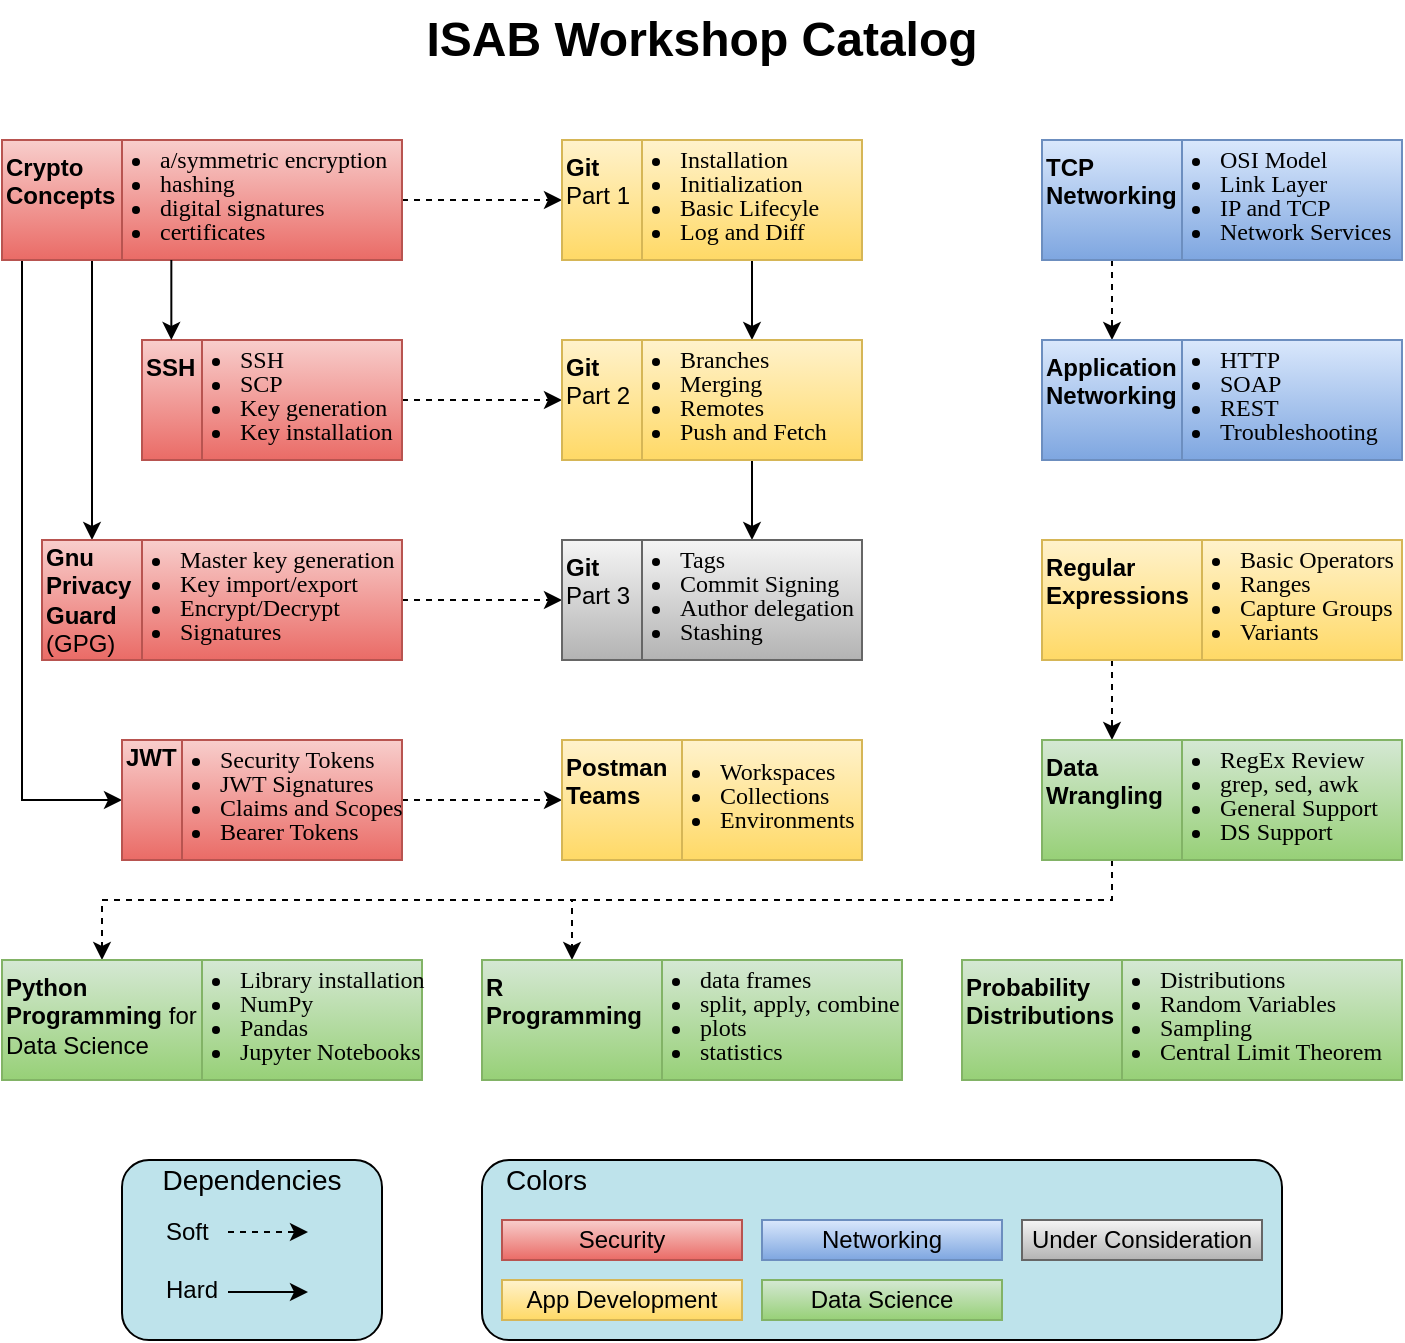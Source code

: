 <mxfile version="16.0.2" type="device"><diagram id="ANAPARl4as-7jUp-9t9A" name="Page-1"><mxGraphModel dx="1092" dy="1012" grid="1" gridSize="10" guides="1" tooltips="1" connect="1" arrows="1" fold="1" page="1" pageScale="1" pageWidth="1100" pageHeight="850" math="0" shadow="0"><root><mxCell id="0"/><mxCell id="1" parent="0"/><mxCell id="cxRTPd1iFTTLIekgOlT3-57" value="" style="rounded=1;whiteSpace=wrap;html=1;align=center;fillColor=#BEE3EB;" parent="1" vertex="1"><mxGeometry x="280" y="630" width="130" height="90" as="geometry"/></mxCell><mxCell id="cxRTPd1iFTTLIekgOlT3-56" value="" style="rounded=1;whiteSpace=wrap;html=1;align=center;fillColor=#BEE3EB;" parent="1" vertex="1"><mxGeometry x="460" y="630" width="400" height="90" as="geometry"/></mxCell><mxCell id="cxRTPd1iFTTLIekgOlT3-15" style="edgeStyle=orthogonalEdgeStyle;rounded=0;orthogonalLoop=1;jettySize=auto;html=1;entryX=0;entryY=0.5;entryDx=0;entryDy=0;dashed=1;" parent="1" source="cxRTPd1iFTTLIekgOlT3-1" target="cxRTPd1iFTTLIekgOlT3-8" edge="1"><mxGeometry relative="1" as="geometry"/></mxCell><mxCell id="cxRTPd1iFTTLIekgOlT3-1" value="&lt;ul style=&quot;line-height: 100%&quot;&gt;&lt;li&gt;&lt;span style=&quot;font-family: &amp;#34;garamond&amp;#34;&quot;&gt;a/symmetric encryption&lt;/span&gt;&lt;/li&gt;&lt;li&gt;&lt;span style=&quot;font-family: &amp;#34;garamond&amp;#34;&quot;&gt;hashing&lt;/span&gt;&lt;/li&gt;&lt;li&gt;&lt;span style=&quot;font-family: &amp;#34;garamond&amp;#34;&quot;&gt;digital signatures&lt;/span&gt;&lt;/li&gt;&lt;li&gt;&lt;span style=&quot;font-family: &amp;#34;garamond&amp;#34;&quot;&gt;certificates&lt;/span&gt;&lt;/li&gt;&lt;/ul&gt;" style="rounded=0;whiteSpace=wrap;html=1;align=left;verticalAlign=middle;labelPosition=center;verticalLabelPosition=middle;textDirection=ltr;spacingTop=-7;spacing=0;spacingLeft=-21;gradientColor=#ea6b66;fillColor=#f8cecc;strokeColor=#b85450;" parent="1" vertex="1"><mxGeometry x="280" y="120" width="140" height="60" as="geometry"/></mxCell><mxCell id="cxRTPd1iFTTLIekgOlT3-18" style="edgeStyle=orthogonalEdgeStyle;rounded=0;orthogonalLoop=1;jettySize=auto;html=1;entryX=0.5;entryY=0;entryDx=0;entryDy=0;" parent="1" source="cxRTPd1iFTTLIekgOlT3-2" target="cxRTPd1iFTTLIekgOlT3-6" edge="1"><mxGeometry relative="1" as="geometry"><Array as="points"><mxPoint x="265" y="210"/><mxPoint x="265" y="210"/></Array></mxGeometry></mxCell><mxCell id="cxRTPd1iFTTLIekgOlT3-23" style="edgeStyle=orthogonalEdgeStyle;rounded=0;orthogonalLoop=1;jettySize=auto;html=1;entryX=0;entryY=0.5;entryDx=0;entryDy=0;" parent="1" source="cxRTPd1iFTTLIekgOlT3-2" target="cxRTPd1iFTTLIekgOlT3-22" edge="1"><mxGeometry relative="1" as="geometry"><Array as="points"><mxPoint x="230" y="450"/></Array></mxGeometry></mxCell><mxCell id="cxRTPd1iFTTLIekgOlT3-2" value="&lt;b&gt;Crypto Concepts&lt;/b&gt;" style="rounded=0;whiteSpace=wrap;html=1;align=left;verticalAlign=top;gradientColor=#ea6b66;fillColor=#f8cecc;strokeColor=#b85450;" parent="1" vertex="1"><mxGeometry x="220" y="120" width="60" height="60" as="geometry"/></mxCell><mxCell id="cxRTPd1iFTTLIekgOlT3-16" style="edgeStyle=orthogonalEdgeStyle;rounded=0;orthogonalLoop=1;jettySize=auto;html=1;entryX=0;entryY=0.5;entryDx=0;entryDy=0;dashed=1;" parent="1" source="cxRTPd1iFTTLIekgOlT3-3" target="cxRTPd1iFTTLIekgOlT3-10" edge="1"><mxGeometry relative="1" as="geometry"/></mxCell><mxCell id="cxRTPd1iFTTLIekgOlT3-3" value="&lt;ul style=&quot;line-height: 100%&quot;&gt;&lt;li&gt;&lt;font face=&quot;garamond&quot;&gt;SSH&lt;/font&gt;&lt;/li&gt;&lt;li&gt;&lt;font face=&quot;garamond&quot;&gt;SCP&lt;/font&gt;&lt;/li&gt;&lt;li&gt;&lt;font face=&quot;garamond&quot;&gt;Key generation&lt;/font&gt;&lt;/li&gt;&lt;li&gt;&lt;font face=&quot;garamond&quot;&gt;Key installation&lt;/font&gt;&lt;/li&gt;&lt;/ul&gt;" style="rounded=0;whiteSpace=wrap;html=1;align=left;verticalAlign=middle;labelPosition=center;verticalLabelPosition=middle;textDirection=ltr;spacingTop=-7;spacing=0;spacingLeft=-21;gradientColor=#ea6b66;fillColor=#f8cecc;strokeColor=#b85450;" parent="1" vertex="1"><mxGeometry x="320" y="220" width="100" height="60" as="geometry"/></mxCell><mxCell id="cxRTPd1iFTTLIekgOlT3-4" value="&lt;b&gt;SSH&lt;/b&gt;" style="rounded=0;whiteSpace=wrap;html=1;align=left;verticalAlign=top;gradientColor=#ea6b66;fillColor=#f8cecc;strokeColor=#b85450;" parent="1" vertex="1"><mxGeometry x="290" y="220" width="30" height="60" as="geometry"/></mxCell><mxCell id="cxRTPd1iFTTLIekgOlT3-20" style="edgeStyle=orthogonalEdgeStyle;rounded=0;orthogonalLoop=1;jettySize=auto;html=1;entryX=0;entryY=0.5;entryDx=0;entryDy=0;dashed=1;" parent="1" source="cxRTPd1iFTTLIekgOlT3-5" target="cxRTPd1iFTTLIekgOlT3-12" edge="1"><mxGeometry relative="1" as="geometry"/></mxCell><mxCell id="cxRTPd1iFTTLIekgOlT3-5" value="&lt;ul style=&quot;line-height: 100%&quot;&gt;&lt;li&gt;&lt;span style=&quot;font-family: &amp;#34;garamond&amp;#34;&quot;&gt;Master key generation&lt;/span&gt;&lt;br&gt;&lt;/li&gt;&lt;li&gt;&lt;font face=&quot;garamond&quot;&gt;Key import/export&lt;/font&gt;&lt;/li&gt;&lt;li&gt;&lt;font face=&quot;garamond&quot;&gt;Encrypt/Decrypt&lt;/font&gt;&lt;/li&gt;&lt;li&gt;&lt;font face=&quot;garamond&quot;&gt;Signatures&lt;/font&gt;&lt;/li&gt;&lt;/ul&gt;" style="rounded=0;whiteSpace=wrap;html=1;align=left;verticalAlign=middle;labelPosition=center;verticalLabelPosition=middle;textDirection=ltr;spacingTop=-7;spacing=0;spacingLeft=-21;gradientColor=#ea6b66;fillColor=#f8cecc;strokeColor=#b85450;" parent="1" vertex="1"><mxGeometry x="290" y="320" width="130" height="60" as="geometry"/></mxCell><mxCell id="cxRTPd1iFTTLIekgOlT3-6" value="&lt;b&gt;Gnu Privacy Guard&lt;/b&gt; (GPG)" style="rounded=0;whiteSpace=wrap;html=1;align=left;verticalAlign=top;spacingTop=-5;gradientColor=#ea6b66;fillColor=#f8cecc;strokeColor=#b85450;" parent="1" vertex="1"><mxGeometry x="240" y="320" width="50" height="60" as="geometry"/></mxCell><mxCell id="cxRTPd1iFTTLIekgOlT3-13" style="edgeStyle=orthogonalEdgeStyle;rounded=0;orthogonalLoop=1;jettySize=auto;html=1;entryX=0.5;entryY=0;entryDx=0;entryDy=0;" parent="1" source="cxRTPd1iFTTLIekgOlT3-7" target="cxRTPd1iFTTLIekgOlT3-9" edge="1"><mxGeometry relative="1" as="geometry"/></mxCell><mxCell id="cxRTPd1iFTTLIekgOlT3-7" value="&lt;ul style=&quot;line-height: 100%&quot;&gt;&lt;li&gt;&lt;font face=&quot;garamond&quot;&gt;Installation&lt;/font&gt;&lt;/li&gt;&lt;li&gt;&lt;font face=&quot;garamond&quot;&gt;Initialization&lt;/font&gt;&lt;/li&gt;&lt;li&gt;&lt;font face=&quot;garamond&quot;&gt;Basic Lifecyle&lt;/font&gt;&lt;/li&gt;&lt;li&gt;&lt;font face=&quot;garamond&quot;&gt;Log and Diff&lt;/font&gt;&lt;/li&gt;&lt;/ul&gt;" style="rounded=0;whiteSpace=wrap;html=1;align=left;verticalAlign=middle;labelPosition=center;verticalLabelPosition=middle;textDirection=ltr;spacingTop=-7;spacing=0;spacingLeft=-21;gradientColor=#ffd966;fillColor=#fff2cc;strokeColor=#d6b656;" parent="1" vertex="1"><mxGeometry x="540" y="120" width="110" height="60" as="geometry"/></mxCell><mxCell id="cxRTPd1iFTTLIekgOlT3-8" value="&lt;b&gt;Git&lt;/b&gt; Part 1" style="rounded=0;whiteSpace=wrap;html=1;align=left;verticalAlign=top;gradientColor=#ffd966;fillColor=#fff2cc;strokeColor=#d6b656;" parent="1" vertex="1"><mxGeometry x="500" y="120" width="40" height="60" as="geometry"/></mxCell><mxCell id="cxRTPd1iFTTLIekgOlT3-14" style="edgeStyle=orthogonalEdgeStyle;rounded=0;orthogonalLoop=1;jettySize=auto;html=1;" parent="1" source="cxRTPd1iFTTLIekgOlT3-9" target="cxRTPd1iFTTLIekgOlT3-11" edge="1"><mxGeometry relative="1" as="geometry"/></mxCell><mxCell id="cxRTPd1iFTTLIekgOlT3-9" value="&lt;ul style=&quot;line-height: 100%&quot;&gt;&lt;li&gt;&lt;font face=&quot;garamond&quot;&gt;Branches&lt;/font&gt;&lt;/li&gt;&lt;li&gt;&lt;font face=&quot;garamond&quot;&gt;Merging&lt;/font&gt;&lt;/li&gt;&lt;li&gt;&lt;font face=&quot;garamond&quot;&gt;Remotes&lt;/font&gt;&lt;/li&gt;&lt;li&gt;&lt;font face=&quot;garamond&quot;&gt;Push and Fetch&lt;/font&gt;&lt;/li&gt;&lt;/ul&gt;" style="rounded=0;whiteSpace=wrap;html=1;align=left;verticalAlign=middle;labelPosition=center;verticalLabelPosition=middle;textDirection=ltr;spacingTop=-7;spacing=0;spacingLeft=-21;gradientColor=#ffd966;fillColor=#fff2cc;strokeColor=#d6b656;" parent="1" vertex="1"><mxGeometry x="540" y="220" width="110" height="60" as="geometry"/></mxCell><mxCell id="cxRTPd1iFTTLIekgOlT3-10" value="&lt;b&gt;Git&lt;/b&gt; Part 2" style="rounded=0;whiteSpace=wrap;html=1;align=left;verticalAlign=top;gradientColor=#ffd966;fillColor=#fff2cc;strokeColor=#d6b656;" parent="1" vertex="1"><mxGeometry x="500" y="220" width="40" height="60" as="geometry"/></mxCell><mxCell id="cxRTPd1iFTTLIekgOlT3-11" value="&lt;ul style=&quot;line-height: 100%&quot;&gt;&lt;li&gt;&lt;font face=&quot;garamond&quot;&gt;Tags&lt;/font&gt;&lt;/li&gt;&lt;li&gt;&lt;font face=&quot;garamond&quot;&gt;Commit Signing&lt;/font&gt;&lt;/li&gt;&lt;li&gt;&lt;font face=&quot;garamond&quot;&gt;Author delegation&lt;/font&gt;&lt;/li&gt;&lt;li&gt;&lt;font face=&quot;garamond&quot;&gt;Stashing&lt;/font&gt;&lt;/li&gt;&lt;/ul&gt;" style="rounded=0;whiteSpace=wrap;html=1;align=left;verticalAlign=middle;labelPosition=center;verticalLabelPosition=middle;textDirection=ltr;spacingTop=-7;spacing=0;spacingLeft=-21;gradientColor=#b3b3b3;fillColor=#f5f5f5;strokeColor=#666666;" parent="1" vertex="1"><mxGeometry x="540" y="320" width="110" height="60" as="geometry"/></mxCell><mxCell id="cxRTPd1iFTTLIekgOlT3-12" value="&lt;b&gt;Git&lt;/b&gt; Part 3" style="rounded=0;whiteSpace=wrap;html=1;align=left;verticalAlign=top;gradientColor=#b3b3b3;fillColor=#f5f5f5;strokeColor=#666666;" parent="1" vertex="1"><mxGeometry x="500" y="320" width="40" height="60" as="geometry"/></mxCell><mxCell id="cxRTPd1iFTTLIekgOlT3-19" value="" style="endArrow=classic;html=1;" parent="1" edge="1"><mxGeometry width="50" height="50" relative="1" as="geometry"><mxPoint x="304.67" y="180" as="sourcePoint"/><mxPoint x="304.67" y="220" as="targetPoint"/></mxGeometry></mxCell><mxCell id="cxRTPd1iFTTLIekgOlT3-26" style="edgeStyle=orthogonalEdgeStyle;rounded=0;orthogonalLoop=1;jettySize=auto;html=1;dashed=1;" parent="1" source="cxRTPd1iFTTLIekgOlT3-21" target="cxRTPd1iFTTLIekgOlT3-25" edge="1"><mxGeometry relative="1" as="geometry"/></mxCell><mxCell id="cxRTPd1iFTTLIekgOlT3-21" value="&lt;ul style=&quot;line-height: 100%&quot;&gt;&lt;li&gt;&lt;font face=&quot;garamond&quot;&gt;Security Tokens&lt;/font&gt;&lt;/li&gt;&lt;li&gt;&lt;font face=&quot;garamond&quot;&gt;JWT Signatures&lt;/font&gt;&lt;/li&gt;&lt;li&gt;&lt;font face=&quot;garamond&quot;&gt;Claims and Scopes&lt;/font&gt;&lt;/li&gt;&lt;li&gt;&lt;font face=&quot;garamond&quot;&gt;Bearer Tokens&lt;/font&gt;&lt;/li&gt;&lt;/ul&gt;" style="rounded=0;whiteSpace=wrap;html=1;align=left;verticalAlign=middle;labelPosition=center;verticalLabelPosition=middle;textDirection=ltr;spacingTop=-7;spacing=0;spacingLeft=-21;gradientColor=#ea6b66;fillColor=#f8cecc;strokeColor=#b85450;" parent="1" vertex="1"><mxGeometry x="310" y="420" width="110" height="60" as="geometry"/></mxCell><mxCell id="cxRTPd1iFTTLIekgOlT3-22" value="&lt;b&gt;JWT&lt;/b&gt;" style="rounded=0;whiteSpace=wrap;html=1;align=left;verticalAlign=top;spacingTop=-5;gradientColor=#ea6b66;fillColor=#f8cecc;strokeColor=#b85450;" parent="1" vertex="1"><mxGeometry x="280" y="420" width="30" height="60" as="geometry"/></mxCell><mxCell id="cxRTPd1iFTTLIekgOlT3-24" value="&lt;ul style=&quot;line-height: 100%&quot;&gt;&lt;li&gt;&lt;font face=&quot;garamond&quot;&gt;Workspaces&lt;/font&gt;&lt;/li&gt;&lt;li&gt;&lt;font face=&quot;garamond&quot;&gt;Collections&lt;/font&gt;&lt;/li&gt;&lt;li&gt;&lt;font face=&quot;garamond&quot;&gt;Environments&lt;/font&gt;&lt;/li&gt;&lt;/ul&gt;" style="rounded=0;whiteSpace=wrap;html=1;align=left;verticalAlign=middle;labelPosition=center;verticalLabelPosition=middle;textDirection=ltr;spacingTop=-7;spacing=0;spacingLeft=-21;gradientColor=#ffd966;fillColor=#fff2cc;strokeColor=#d6b656;" parent="1" vertex="1"><mxGeometry x="560" y="420" width="90" height="60" as="geometry"/></mxCell><mxCell id="cxRTPd1iFTTLIekgOlT3-25" value="&lt;b&gt;Postman Teams&lt;/b&gt;" style="rounded=0;whiteSpace=wrap;html=1;align=left;verticalAlign=top;gradientColor=#ffd966;fillColor=#fff2cc;strokeColor=#d6b656;" parent="1" vertex="1"><mxGeometry x="500" y="420" width="60" height="60" as="geometry"/></mxCell><mxCell id="cxRTPd1iFTTLIekgOlT3-27" value="&lt;ul style=&quot;line-height: 100%&quot;&gt;&lt;li&gt;&lt;font face=&quot;garamond&quot;&gt;OSI Model&lt;/font&gt;&lt;/li&gt;&lt;li&gt;&lt;font face=&quot;garamond&quot;&gt;Link Layer&lt;/font&gt;&lt;/li&gt;&lt;li&gt;&lt;font face=&quot;garamond&quot;&gt;IP and TCP&lt;/font&gt;&lt;/li&gt;&lt;li&gt;&lt;font face=&quot;garamond&quot;&gt;Network Services&lt;/font&gt;&lt;/li&gt;&lt;/ul&gt;" style="rounded=0;whiteSpace=wrap;html=1;align=left;verticalAlign=middle;labelPosition=center;verticalLabelPosition=middle;textDirection=ltr;spacingTop=-7;spacing=0;spacingLeft=-21;gradientColor=#7ea6e0;fillColor=#dae8fc;strokeColor=#6c8ebf;" parent="1" vertex="1"><mxGeometry x="810" y="120" width="110" height="60" as="geometry"/></mxCell><mxCell id="cxRTPd1iFTTLIekgOlT3-31" style="edgeStyle=orthogonalEdgeStyle;rounded=0;orthogonalLoop=1;jettySize=auto;html=1;entryX=0.5;entryY=0;entryDx=0;entryDy=0;dashed=1;" parent="1" source="cxRTPd1iFTTLIekgOlT3-28" target="cxRTPd1iFTTLIekgOlT3-30" edge="1"><mxGeometry relative="1" as="geometry"/></mxCell><mxCell id="cxRTPd1iFTTLIekgOlT3-28" value="&lt;b&gt;TCP Networking&lt;/b&gt;" style="rounded=0;whiteSpace=wrap;html=1;align=left;verticalAlign=top;gradientColor=#7ea6e0;fillColor=#dae8fc;strokeColor=#6c8ebf;" parent="1" vertex="1"><mxGeometry x="740" y="120" width="70" height="60" as="geometry"/></mxCell><mxCell id="cxRTPd1iFTTLIekgOlT3-29" value="&lt;ul style=&quot;line-height: 100%&quot;&gt;&lt;li&gt;&lt;font face=&quot;garamond&quot;&gt;HTTP&lt;/font&gt;&lt;/li&gt;&lt;li&gt;&lt;font face=&quot;garamond&quot;&gt;SOAP&lt;/font&gt;&lt;/li&gt;&lt;li&gt;&lt;font face=&quot;garamond&quot;&gt;REST&lt;/font&gt;&lt;/li&gt;&lt;li&gt;&lt;font face=&quot;garamond&quot;&gt;Troubleshooting&lt;/font&gt;&lt;/li&gt;&lt;/ul&gt;" style="rounded=0;whiteSpace=wrap;html=1;align=left;verticalAlign=middle;labelPosition=center;verticalLabelPosition=middle;textDirection=ltr;spacingTop=-7;spacing=0;spacingLeft=-21;gradientColor=#7ea6e0;fillColor=#dae8fc;strokeColor=#6c8ebf;" parent="1" vertex="1"><mxGeometry x="810" y="220" width="110" height="60" as="geometry"/></mxCell><mxCell id="cxRTPd1iFTTLIekgOlT3-30" value="&lt;b&gt;Application Networking&lt;/b&gt;" style="rounded=0;whiteSpace=wrap;html=1;align=left;verticalAlign=top;gradientColor=#7ea6e0;fillColor=#dae8fc;strokeColor=#6c8ebf;" parent="1" vertex="1"><mxGeometry x="740" y="220" width="70" height="60" as="geometry"/></mxCell><mxCell id="cxRTPd1iFTTLIekgOlT3-32" value="&lt;ul style=&quot;line-height: 100%&quot;&gt;&lt;li&gt;&lt;font face=&quot;garamond&quot;&gt;Basic Operators&lt;/font&gt;&lt;/li&gt;&lt;li&gt;&lt;font face=&quot;garamond&quot;&gt;Ranges&lt;/font&gt;&lt;/li&gt;&lt;li&gt;&lt;font face=&quot;garamond&quot;&gt;Capture Groups&lt;/font&gt;&lt;/li&gt;&lt;li&gt;&lt;font face=&quot;garamond&quot;&gt;Variants&lt;/font&gt;&lt;/li&gt;&lt;/ul&gt;" style="rounded=0;whiteSpace=wrap;html=1;align=left;verticalAlign=middle;labelPosition=center;verticalLabelPosition=middle;textDirection=ltr;spacingTop=-7;spacing=0;spacingLeft=-21;gradientColor=#ffd966;fillColor=#fff2cc;strokeColor=#d6b656;" parent="1" vertex="1"><mxGeometry x="820" y="320" width="100" height="60" as="geometry"/></mxCell><mxCell id="cxRTPd1iFTTLIekgOlT3-36" style="edgeStyle=orthogonalEdgeStyle;rounded=0;orthogonalLoop=1;jettySize=auto;html=1;entryX=0.5;entryY=0;entryDx=0;entryDy=0;dashed=1;" parent="1" source="cxRTPd1iFTTLIekgOlT3-33" target="cxRTPd1iFTTLIekgOlT3-35" edge="1"><mxGeometry relative="1" as="geometry"><Array as="points"><mxPoint x="775" y="390"/><mxPoint x="775" y="390"/></Array></mxGeometry></mxCell><mxCell id="cxRTPd1iFTTLIekgOlT3-33" value="&lt;b&gt;Regular Expressions&lt;/b&gt;" style="rounded=0;whiteSpace=wrap;html=1;align=left;verticalAlign=top;gradientColor=#ffd966;fillColor=#fff2cc;strokeColor=#d6b656;" parent="1" vertex="1"><mxGeometry x="740" y="320" width="80" height="60" as="geometry"/></mxCell><mxCell id="cxRTPd1iFTTLIekgOlT3-34" value="&lt;ul style=&quot;line-height: 100%&quot;&gt;&lt;li&gt;&lt;font face=&quot;garamond&quot;&gt;RegEx Review&lt;/font&gt;&lt;/li&gt;&lt;li&gt;&lt;font face=&quot;garamond&quot;&gt;grep, sed, awk&lt;/font&gt;&lt;/li&gt;&lt;li&gt;&lt;font face=&quot;garamond&quot;&gt;General Support&lt;/font&gt;&lt;/li&gt;&lt;li&gt;&lt;font face=&quot;garamond&quot;&gt;DS Support&lt;/font&gt;&lt;/li&gt;&lt;/ul&gt;" style="rounded=0;whiteSpace=wrap;html=1;align=left;verticalAlign=middle;labelPosition=center;verticalLabelPosition=middle;textDirection=ltr;spacingTop=-7;spacing=0;spacingLeft=-21;gradientColor=#97d077;fillColor=#d5e8d4;strokeColor=#82b366;" parent="1" vertex="1"><mxGeometry x="810" y="420" width="110" height="60" as="geometry"/></mxCell><mxCell id="cxRTPd1iFTTLIekgOlT3-43" style="edgeStyle=orthogonalEdgeStyle;rounded=0;orthogonalLoop=1;jettySize=auto;html=1;entryX=0.5;entryY=0;entryDx=0;entryDy=0;dashed=1;" parent="1" source="cxRTPd1iFTTLIekgOlT3-35" target="cxRTPd1iFTTLIekgOlT3-40" edge="1"><mxGeometry relative="1" as="geometry"><Array as="points"><mxPoint x="775" y="500"/><mxPoint x="270" y="500"/></Array></mxGeometry></mxCell><mxCell id="cxRTPd1iFTTLIekgOlT3-44" style="edgeStyle=orthogonalEdgeStyle;rounded=0;orthogonalLoop=1;jettySize=auto;html=1;dashed=1;" parent="1" source="cxRTPd1iFTTLIekgOlT3-35" target="cxRTPd1iFTTLIekgOlT3-38" edge="1"><mxGeometry relative="1" as="geometry"><Array as="points"><mxPoint x="775" y="500"/><mxPoint x="505" y="500"/></Array></mxGeometry></mxCell><mxCell id="cxRTPd1iFTTLIekgOlT3-35" value="&lt;b&gt;Data Wrangling&lt;/b&gt;" style="rounded=0;whiteSpace=wrap;html=1;align=left;verticalAlign=top;gradientColor=#97d077;fillColor=#d5e8d4;strokeColor=#82b366;" parent="1" vertex="1"><mxGeometry x="740" y="420" width="70" height="60" as="geometry"/></mxCell><mxCell id="cxRTPd1iFTTLIekgOlT3-37" value="&lt;ul style=&quot;line-height: 100%&quot;&gt;&lt;li&gt;&lt;font face=&quot;garamond&quot;&gt;data frames&lt;/font&gt;&lt;/li&gt;&lt;li&gt;&lt;font face=&quot;garamond&quot;&gt;split, apply, combine&lt;/font&gt;&lt;/li&gt;&lt;li&gt;&lt;font face=&quot;garamond&quot;&gt;plots&lt;/font&gt;&lt;/li&gt;&lt;li&gt;&lt;font face=&quot;garamond&quot;&gt;statistics&lt;/font&gt;&lt;/li&gt;&lt;/ul&gt;" style="rounded=0;whiteSpace=wrap;html=1;align=left;verticalAlign=middle;labelPosition=center;verticalLabelPosition=middle;textDirection=ltr;spacingTop=-7;spacing=0;spacingLeft=-21;gradientColor=#97d077;fillColor=#d5e8d4;strokeColor=#82b366;" parent="1" vertex="1"><mxGeometry x="550" y="530" width="120" height="60" as="geometry"/></mxCell><mxCell id="cxRTPd1iFTTLIekgOlT3-38" value="&lt;b&gt;R Programming&lt;/b&gt;" style="rounded=0;whiteSpace=wrap;html=1;align=left;verticalAlign=top;gradientColor=#97d077;fillColor=#d5e8d4;strokeColor=#82b366;" parent="1" vertex="1"><mxGeometry x="460" y="530" width="90" height="60" as="geometry"/></mxCell><mxCell id="cxRTPd1iFTTLIekgOlT3-39" value="&lt;ul style=&quot;line-height: 100%&quot;&gt;&lt;li&gt;&lt;font face=&quot;garamond&quot;&gt;Library installation&lt;/font&gt;&lt;/li&gt;&lt;li&gt;&lt;font face=&quot;garamond&quot;&gt;NumPy&lt;/font&gt;&lt;/li&gt;&lt;li&gt;&lt;font face=&quot;garamond&quot;&gt;Pandas&lt;/font&gt;&lt;/li&gt;&lt;li&gt;&lt;font face=&quot;garamond&quot;&gt;Jupyter Notebooks&lt;/font&gt;&lt;/li&gt;&lt;/ul&gt;" style="rounded=0;whiteSpace=wrap;html=1;align=left;verticalAlign=middle;labelPosition=center;verticalLabelPosition=middle;textDirection=ltr;spacingTop=-7;spacing=0;spacingLeft=-21;gradientColor=#97d077;fillColor=#d5e8d4;strokeColor=#82b366;" parent="1" vertex="1"><mxGeometry x="320" y="530" width="110" height="60" as="geometry"/></mxCell><mxCell id="cxRTPd1iFTTLIekgOlT3-40" value="&lt;b&gt;Python Programming &lt;/b&gt;for Data Science" style="rounded=0;whiteSpace=wrap;html=1;align=left;verticalAlign=top;gradientColor=#97d077;fillColor=#d5e8d4;strokeColor=#82b366;" parent="1" vertex="1"><mxGeometry x="220" y="530" width="100" height="60" as="geometry"/></mxCell><mxCell id="cxRTPd1iFTTLIekgOlT3-41" value="&lt;ul style=&quot;line-height: 100%&quot;&gt;&lt;li&gt;&lt;font face=&quot;garamond&quot;&gt;Distributions&lt;/font&gt;&lt;/li&gt;&lt;li&gt;&lt;font face=&quot;garamond&quot;&gt;Random Variables&lt;/font&gt;&lt;/li&gt;&lt;li&gt;&lt;font face=&quot;garamond&quot;&gt;Sampling&lt;/font&gt;&lt;/li&gt;&lt;li&gt;&lt;font face=&quot;garamond&quot;&gt;Central Limit Theorem&lt;/font&gt;&lt;/li&gt;&lt;/ul&gt;" style="rounded=0;whiteSpace=wrap;html=1;align=left;verticalAlign=middle;labelPosition=center;verticalLabelPosition=middle;textDirection=ltr;spacingTop=-7;spacing=0;spacingLeft=-21;gradientColor=#97d077;fillColor=#d5e8d4;strokeColor=#82b366;" parent="1" vertex="1"><mxGeometry x="780" y="530" width="140" height="60" as="geometry"/></mxCell><mxCell id="cxRTPd1iFTTLIekgOlT3-42" value="&lt;b&gt;Probability Distributions&lt;/b&gt;" style="rounded=0;whiteSpace=wrap;html=1;align=left;verticalAlign=top;gradientColor=#97d077;fillColor=#d5e8d4;strokeColor=#82b366;" parent="1" vertex="1"><mxGeometry x="700" y="530" width="80" height="60" as="geometry"/></mxCell><mxCell id="cxRTPd1iFTTLIekgOlT3-45" value="&lt;font style=&quot;font-size: 24px&quot;&gt;&lt;b&gt;ISAB Workshop Catalog&lt;/b&gt;&lt;/font&gt;" style="text;html=1;strokeColor=none;fillColor=none;align=center;verticalAlign=middle;whiteSpace=wrap;rounded=0;" parent="1" vertex="1"><mxGeometry x="410" y="50" width="320" height="40" as="geometry"/></mxCell><mxCell id="cxRTPd1iFTTLIekgOlT3-46" value="&lt;font style=&quot;font-size: 14px&quot;&gt;Dependencies&lt;/font&gt;" style="text;html=1;strokeColor=none;fillColor=none;align=center;verticalAlign=middle;whiteSpace=wrap;rounded=0;" parent="1" vertex="1"><mxGeometry x="300" y="630" width="90" height="20" as="geometry"/></mxCell><mxCell id="cxRTPd1iFTTLIekgOlT3-47" value="" style="endArrow=classic;html=1;dashed=1;" parent="1" edge="1"><mxGeometry width="50" height="50" relative="1" as="geometry"><mxPoint x="333" y="666" as="sourcePoint"/><mxPoint x="373" y="666" as="targetPoint"/></mxGeometry></mxCell><mxCell id="cxRTPd1iFTTLIekgOlT3-48" value="Soft&lt;br&gt;&lt;br&gt;&lt;div&gt;&lt;span&gt;Hard&lt;/span&gt;&lt;/div&gt;" style="text;html=1;strokeColor=none;fillColor=none;align=left;verticalAlign=middle;whiteSpace=wrap;rounded=0;" parent="1" vertex="1"><mxGeometry x="300" y="650" width="40" height="60" as="geometry"/></mxCell><mxCell id="cxRTPd1iFTTLIekgOlT3-49" value="" style="endArrow=classic;html=1;" parent="1" edge="1"><mxGeometry width="50" height="50" relative="1" as="geometry"><mxPoint x="333" y="696" as="sourcePoint"/><mxPoint x="373" y="696" as="targetPoint"/></mxGeometry></mxCell><mxCell id="cxRTPd1iFTTLIekgOlT3-50" value="&lt;font style=&quot;font-size: 14px&quot;&gt;Colors&lt;/font&gt;" style="text;html=1;strokeColor=none;fillColor=none;align=left;verticalAlign=middle;whiteSpace=wrap;rounded=0;" parent="1" vertex="1"><mxGeometry x="470" y="630" width="50" height="20" as="geometry"/></mxCell><mxCell id="cxRTPd1iFTTLIekgOlT3-51" value="Security" style="rounded=0;whiteSpace=wrap;html=1;align=center;gradientColor=#ea6b66;fillColor=#f8cecc;strokeColor=#b85450;" parent="1" vertex="1"><mxGeometry x="470" y="660" width="120" height="20" as="geometry"/></mxCell><mxCell id="cxRTPd1iFTTLIekgOlT3-52" value="App Development" style="rounded=0;whiteSpace=wrap;html=1;align=center;gradientColor=#ffd966;fillColor=#fff2cc;strokeColor=#d6b656;" parent="1" vertex="1"><mxGeometry x="470" y="690" width="120" height="20" as="geometry"/></mxCell><mxCell id="cxRTPd1iFTTLIekgOlT3-53" value="Networking" style="rounded=0;whiteSpace=wrap;html=1;align=center;gradientColor=#7ea6e0;fillColor=#dae8fc;strokeColor=#6c8ebf;" parent="1" vertex="1"><mxGeometry x="600" y="660" width="120" height="20" as="geometry"/></mxCell><mxCell id="cxRTPd1iFTTLIekgOlT3-54" value="Data Science" style="rounded=0;whiteSpace=wrap;html=1;align=center;gradientColor=#97d077;fillColor=#d5e8d4;strokeColor=#82b366;" parent="1" vertex="1"><mxGeometry x="600" y="690" width="120" height="20" as="geometry"/></mxCell><mxCell id="cxRTPd1iFTTLIekgOlT3-55" value="Under Consideration" style="rounded=0;whiteSpace=wrap;html=1;align=center;gradientColor=#b3b3b3;fillColor=#f5f5f5;strokeColor=#666666;" parent="1" vertex="1"><mxGeometry x="730" y="660" width="120" height="20" as="geometry"/></mxCell></root></mxGraphModel></diagram></mxfile>
